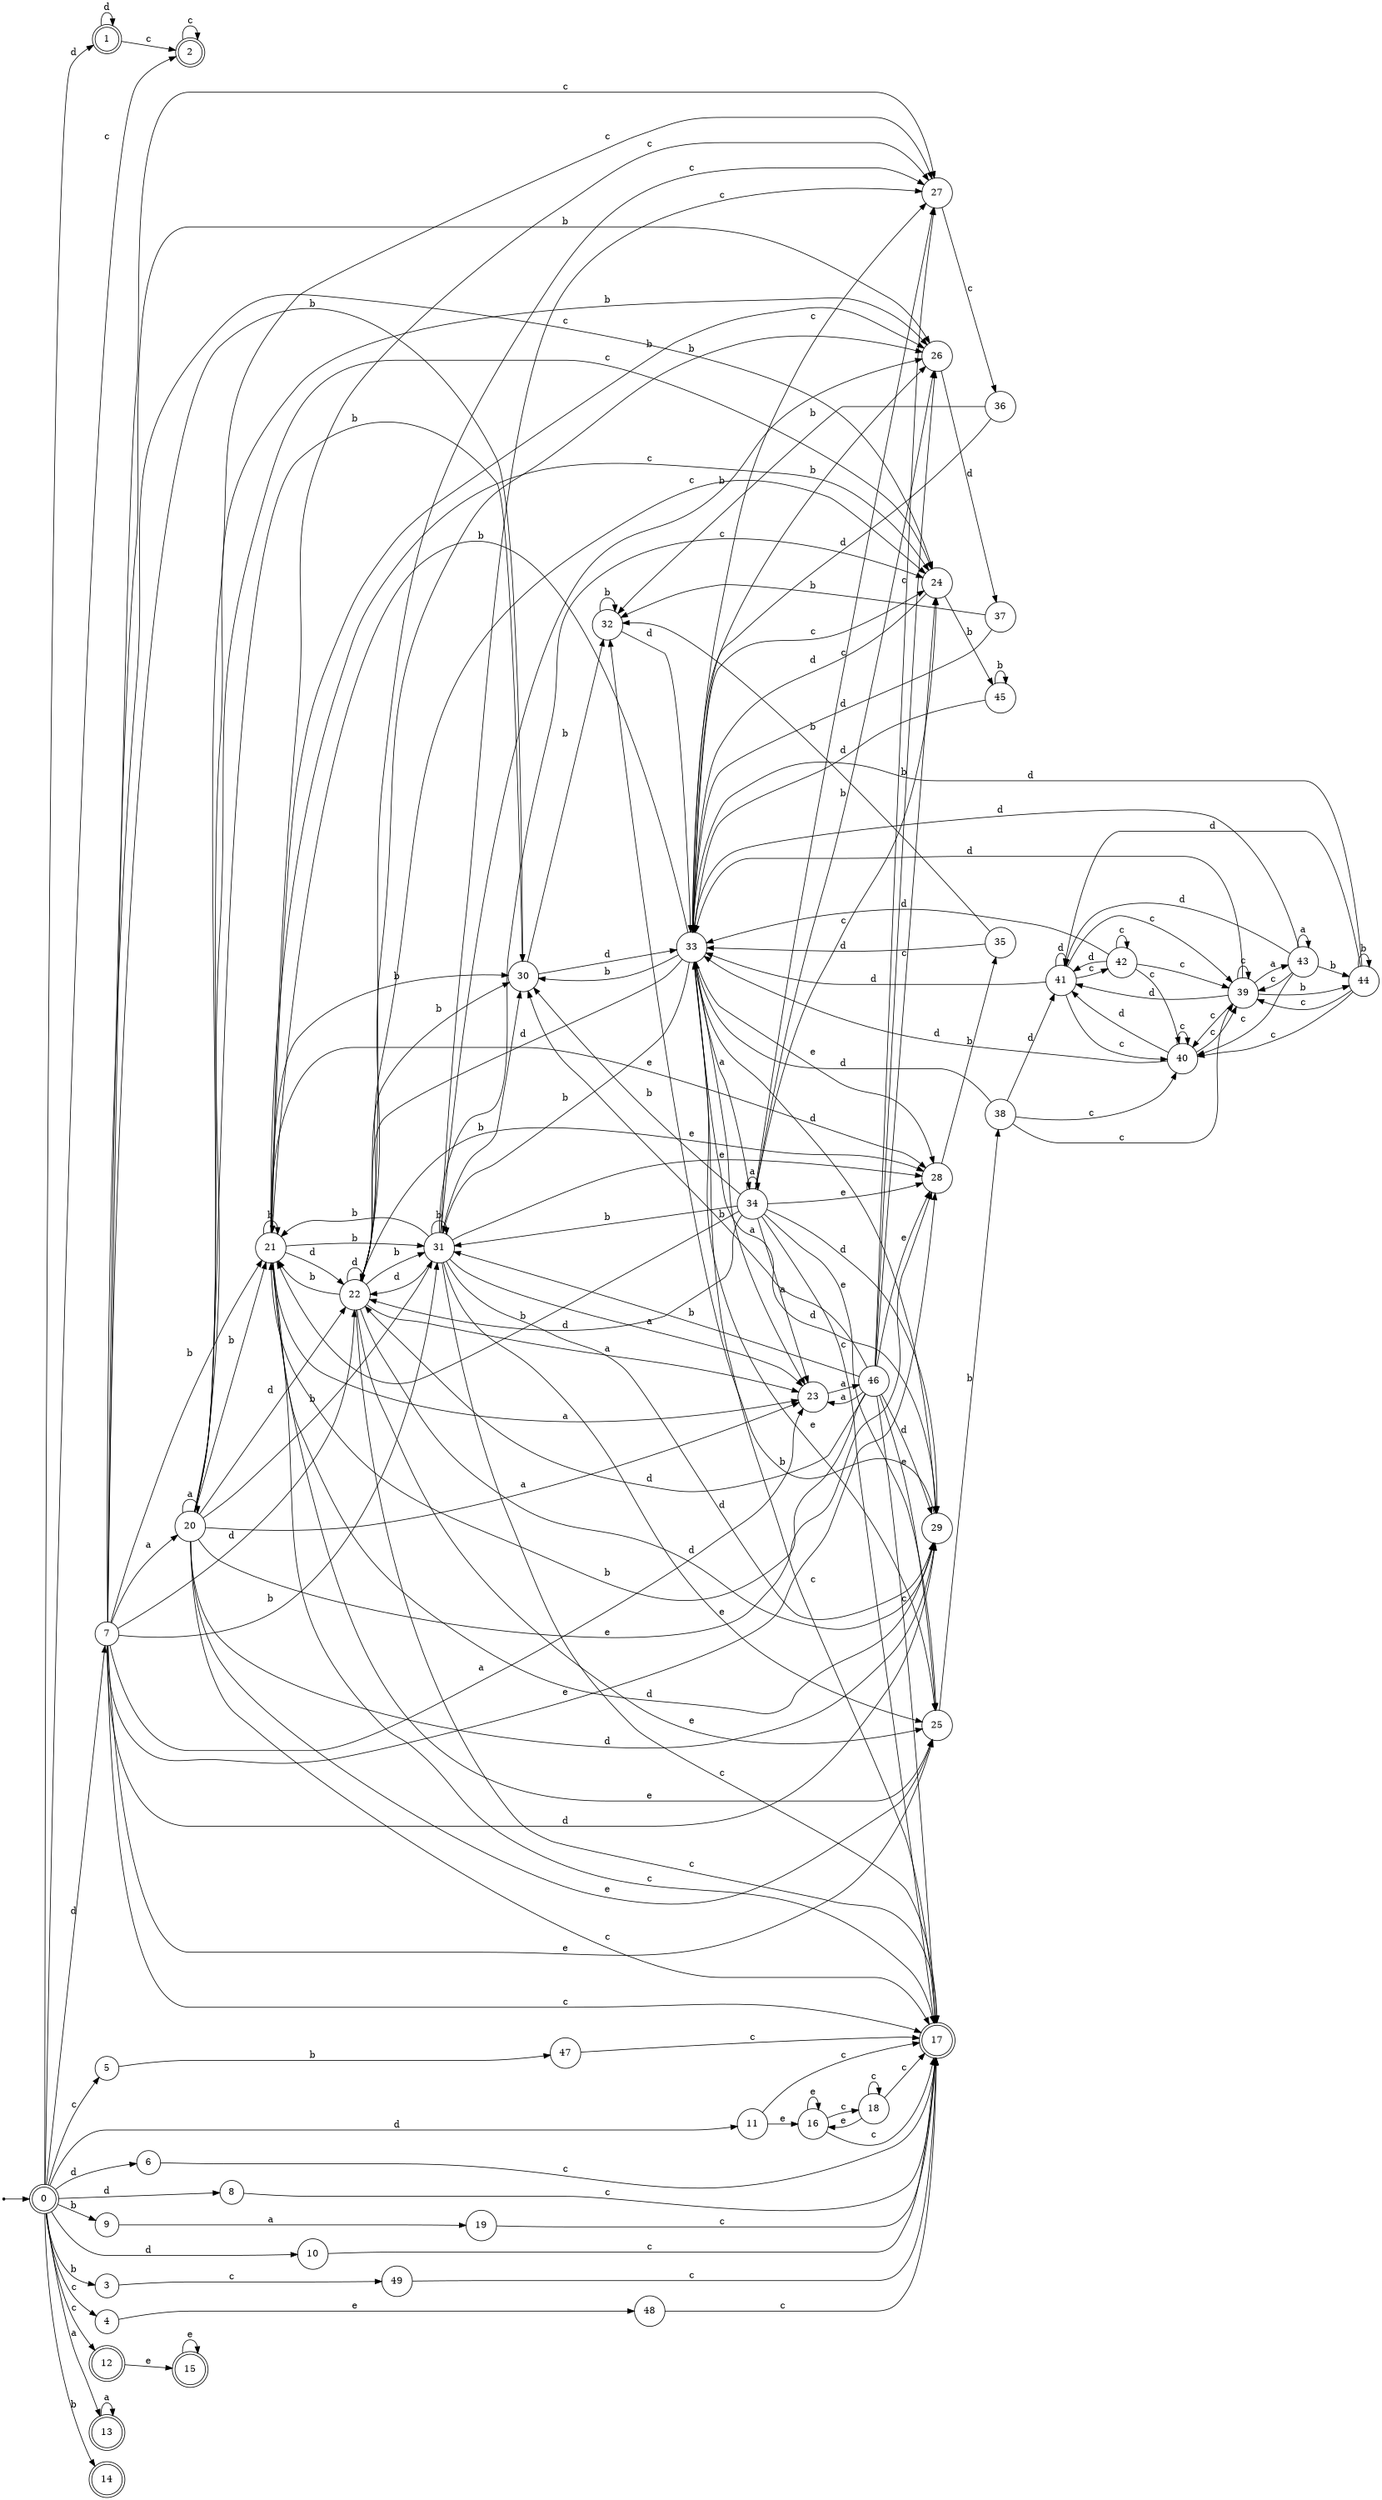 digraph finite_state_machine {
rankdir=LR;
size="20,20";
node [shape = point]; "dummy0"
node [shape = doublecircle]; "0";"dummy0" -> "0";
node [shape = doublecircle]; "1";node [shape = doublecircle]; "2";node [shape = circle]; "3";
node [shape = circle]; "4";
node [shape = circle]; "5";
node [shape = circle]; "6";
node [shape = circle]; "7";
node [shape = circle]; "8";
node [shape = circle]; "9";
node [shape = circle]; "10";
node [shape = circle]; "11";
node [shape = doublecircle]; "12";node [shape = doublecircle]; "13";node [shape = doublecircle]; "14";node [shape = doublecircle]; "15";node [shape = circle]; "16";
node [shape = doublecircle]; "17";node [shape = circle]; "18";
node [shape = circle]; "19";
node [shape = circle]; "20";
node [shape = circle]; "21";
node [shape = circle]; "22";
node [shape = circle]; "23";
node [shape = circle]; "24";
node [shape = circle]; "25";
node [shape = circle]; "26";
node [shape = circle]; "27";
node [shape = circle]; "28";
node [shape = circle]; "29";
node [shape = circle]; "30";
node [shape = circle]; "31";
node [shape = circle]; "32";
node [shape = circle]; "33";
node [shape = circle]; "34";
node [shape = circle]; "35";
node [shape = circle]; "36";
node [shape = circle]; "37";
node [shape = circle]; "38";
node [shape = circle]; "39";
node [shape = circle]; "40";
node [shape = circle]; "41";
node [shape = circle]; "42";
node [shape = circle]; "43";
node [shape = circle]; "44";
node [shape = circle]; "45";
node [shape = circle]; "46";
node [shape = circle]; "47";
node [shape = circle]; "48";
node [shape = circle]; "49";
"0" -> "1" [label = "d"];
 "0" -> "6" [label = "d"];
 "0" -> "7" [label = "d"];
 "0" -> "8" [label = "d"];
 "0" -> "10" [label = "d"];
 "0" -> "11" [label = "d"];
 "0" -> "2" [label = "c"];
 "0" -> "12" [label = "c"];
 "0" -> "4" [label = "c"];
 "0" -> "5" [label = "c"];
 "0" -> "9" [label = "b"];
 "0" -> "3" [label = "b"];
 "0" -> "14" [label = "b"];
 "0" -> "13" [label = "a"];
 "13" -> "13" [label = "a"];
 "12" -> "15" [label = "e"];
 "15" -> "15" [label = "e"];
 "11" -> "16" [label = "e"];
 "11" -> "17" [label = "c"];
 "16" -> "16" [label = "e"];
 "16" -> "17" [label = "c"];
 "16" -> "18" [label = "c"];
 "18" -> "17" [label = "c"];
 "18" -> "18" [label = "c"];
 "18" -> "16" [label = "e"];
 "10" -> "17" [label = "c"];
 "9" -> "19" [label = "a"];
 "19" -> "17" [label = "c"];
 "8" -> "17" [label = "c"];
 "7" -> "20" [label = "a"];
 "7" -> "23" [label = "a"];
 "7" -> "26" [label = "b"];
 "7" -> "21" [label = "b"];
 "7" -> "30" [label = "b"];
 "7" -> "31" [label = "b"];
 "7" -> "29" [label = "d"];
 "7" -> "22" [label = "d"];
 "7" -> "24" [label = "c"];
 "7" -> "17" [label = "c"];
 "7" -> "27" [label = "c"];
 "7" -> "25" [label = "e"];
 "7" -> "28" [label = "e"];
 "31" -> "26" [label = "b"];
 "31" -> "21" [label = "b"];
 "31" -> "30" [label = "b"];
 "31" -> "31" [label = "b"];
 "31" -> "29" [label = "d"];
 "31" -> "22" [label = "d"];
 "31" -> "23" [label = "a"];
 "31" -> "24" [label = "c"];
 "31" -> "17" [label = "c"];
 "31" -> "27" [label = "c"];
 "31" -> "25" [label = "e"];
 "31" -> "28" [label = "e"];
 "30" -> "32" [label = "b"];
 "30" -> "33" [label = "d"];
 "33" -> "24" [label = "c"];
 "33" -> "17" [label = "c"];
 "33" -> "27" [label = "c"];
 "33" -> "25" [label = "e"];
 "33" -> "28" [label = "e"];
 "33" -> "26" [label = "b"];
 "33" -> "21" [label = "b"];
 "33" -> "30" [label = "b"];
 "33" -> "31" [label = "b"];
 "33" -> "29" [label = "d"];
 "33" -> "22" [label = "d"];
 "33" -> "34" [label = "a"];
 "33" -> "23" [label = "a"];
 "34" -> "34" [label = "a"];
 "34" -> "23" [label = "a"];
 "34" -> "24" [label = "c"];
 "34" -> "17" [label = "c"];
 "34" -> "27" [label = "c"];
 "34" -> "25" [label = "e"];
 "34" -> "28" [label = "e"];
 "34" -> "26" [label = "b"];
 "34" -> "21" [label = "b"];
 "34" -> "30" [label = "b"];
 "34" -> "31" [label = "b"];
 "34" -> "29" [label = "d"];
 "34" -> "22" [label = "d"];
 "32" -> "32" [label = "b"];
 "32" -> "33" [label = "d"];
 "29" -> "32" [label = "b"];
 "29" -> "33" [label = "d"];
 "28" -> "35" [label = "b"];
 "35" -> "32" [label = "b"];
 "35" -> "33" [label = "d"];
 "27" -> "36" [label = "c"];
 "36" -> "32" [label = "b"];
 "36" -> "33" [label = "d"];
 "26" -> "37" [label = "d"];
 "37" -> "32" [label = "b"];
 "37" -> "33" [label = "d"];
 "25" -> "38" [label = "b"];
 "38" -> "40" [label = "c"];
 "38" -> "39" [label = "c"];
 "38" -> "41" [label = "d"];
 "38" -> "33" [label = "d"];
 "41" -> "41" [label = "d"];
 "41" -> "33" [label = "d"];
 "41" -> "40" [label = "c"];
 "41" -> "42" [label = "c"];
 "41" -> "39" [label = "c"];
 "42" -> "40" [label = "c"];
 "42" -> "42" [label = "c"];
 "42" -> "39" [label = "c"];
 "42" -> "41" [label = "d"];
 "42" -> "33" [label = "d"];
 "40" -> "40" [label = "c"];
 "40" -> "39" [label = "c"];
 "40" -> "41" [label = "d"];
 "40" -> "33" [label = "d"];
 "39" -> "40" [label = "c"];
 "39" -> "39" [label = "c"];
 "39" -> "43" [label = "a"];
 "39" -> "44" [label = "b"];
 "39" -> "41" [label = "d"];
 "39" -> "33" [label = "d"];
 "44" -> "44" [label = "b"];
 "44" -> "40" [label = "c"];
 "44" -> "39" [label = "c"];
 "44" -> "41" [label = "d"];
 "44" -> "33" [label = "d"];
 "43" -> "43" [label = "a"];
 "43" -> "40" [label = "c"];
 "43" -> "39" [label = "c"];
 "43" -> "44" [label = "b"];
 "43" -> "41" [label = "d"];
 "43" -> "33" [label = "d"];
 "24" -> "45" [label = "b"];
 "24" -> "33" [label = "d"];
 "45" -> "45" [label = "b"];
 "45" -> "33" [label = "d"];
 "23" -> "46" [label = "a"];
 "46" -> "23" [label = "a"];
 "46" -> "26" [label = "b"];
 "46" -> "21" [label = "b"];
 "46" -> "30" [label = "b"];
 "46" -> "31" [label = "b"];
 "46" -> "29" [label = "d"];
 "46" -> "22" [label = "d"];
 "46" -> "24" [label = "c"];
 "46" -> "17" [label = "c"];
 "46" -> "27" [label = "c"];
 "46" -> "25" [label = "e"];
 "46" -> "28" [label = "e"];
 "22" -> "29" [label = "d"];
 "22" -> "22" [label = "d"];
 "22" -> "26" [label = "b"];
 "22" -> "21" [label = "b"];
 "22" -> "30" [label = "b"];
 "22" -> "31" [label = "b"];
 "22" -> "23" [label = "a"];
 "22" -> "24" [label = "c"];
 "22" -> "17" [label = "c"];
 "22" -> "27" [label = "c"];
 "22" -> "25" [label = "e"];
 "22" -> "28" [label = "e"];
 "21" -> "26" [label = "b"];
 "21" -> "21" [label = "b"];
 "21" -> "30" [label = "b"];
 "21" -> "31" [label = "b"];
 "21" -> "29" [label = "d"];
 "21" -> "22" [label = "d"];
 "21" -> "23" [label = "a"];
 "21" -> "24" [label = "c"];
 "21" -> "17" [label = "c"];
 "21" -> "27" [label = "c"];
 "21" -> "25" [label = "e"];
 "21" -> "28" [label = "e"];
 "20" -> "20" [label = "a"];
 "20" -> "23" [label = "a"];
 "20" -> "26" [label = "b"];
 "20" -> "21" [label = "b"];
 "20" -> "30" [label = "b"];
 "20" -> "31" [label = "b"];
 "20" -> "29" [label = "d"];
 "20" -> "22" [label = "d"];
 "20" -> "24" [label = "c"];
 "20" -> "17" [label = "c"];
 "20" -> "27" [label = "c"];
 "20" -> "25" [label = "e"];
 "20" -> "28" [label = "e"];
 "6" -> "17" [label = "c"];
 "5" -> "47" [label = "b"];
 "47" -> "17" [label = "c"];
 "4" -> "48" [label = "e"];
 "48" -> "17" [label = "c"];
 "3" -> "49" [label = "c"];
 "49" -> "17" [label = "c"];
 "2" -> "2" [label = "c"];
 "1" -> "1" [label = "d"];
 "1" -> "2" [label = "c"];
 }
